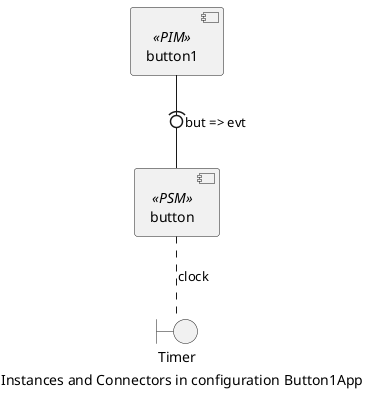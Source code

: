 @startuml
caption Instances and Connectors in configuration Button1App
component button1<<PIM>>
component button<<PSM>>
boundary Timer
button1 -(0- button : but => evt
button .. Timer : clock
@enduml